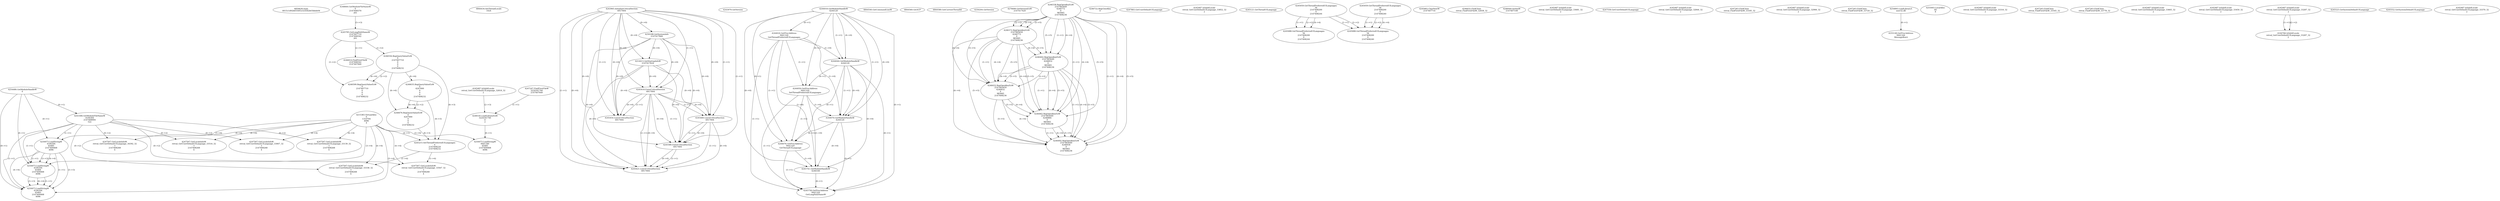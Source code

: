// Global SCDG with merge call
digraph {
	0 [label="6850628.main
0015c1d92b6550f1e3c4582b03bbde04"]
	1 [label="4254480.GetModuleHandleW
0"]
	2 [label="6844434.SetThreadLocale
1024"]
	3 [label="4243965.InitializeCriticalSection
6917004"]
	4 [label="4243979.GetVersion
"]
	5 [label="4244018.GetModuleHandleW
4244120"]
	6 [label="4244024.GetProcAddress
9441320
GetThreadPreferredUILanguages"]
	5 -> 6 [label="(0-->1)"]
	7 [label="4244044.GetModuleHandleW
4244120"]
	5 -> 7 [label="(1-->1)"]
	5 -> 7 [label="(0-->0)"]
	6 -> 7 [label="(1-->0)"]
	8 [label="4244050.GetProcAddress
9441320
SetThreadPreferredUILanguages"]
	5 -> 8 [label="(0-->1)"]
	6 -> 8 [label="(1-->1)"]
	7 -> 8 [label="(0-->1)"]
	9 [label="4244070.GetModuleHandleW
4244120"]
	5 -> 9 [label="(1-->1)"]
	7 -> 9 [label="(1-->1)"]
	5 -> 9 [label="(0-->0)"]
	6 -> 9 [label="(1-->0)"]
	7 -> 9 [label="(0-->0)"]
	8 -> 9 [label="(1-->0)"]
	10 [label="4244076.GetProcAddress
9441320
GetThreadUILanguage"]
	5 -> 10 [label="(0-->1)"]
	6 -> 10 [label="(1-->1)"]
	7 -> 10 [label="(0-->1)"]
	8 -> 10 [label="(1-->1)"]
	9 -> 10 [label="(0-->1)"]
	11 [label="4250188.GetSystemInfo
2147417660"]
	3 -> 11 [label="(0-->0)"]
	12 [label="6844540.GetCommandLineW
"]
	13 [label="4214413.GetStartupInfoW
2147417624"]
	3 -> 13 [label="(0-->0)"]
	11 -> 13 [label="(0-->0)"]
	14 [label="6844560.GetACP
"]
	15 [label="6844580.GetCurrentThreadId
"]
	16 [label="4250204.GetVersion
"]
	17 [label="4276690.GetVersionExW
2147417420"]
	18 [label="4243306.GetModuleFileNameW
4194304
2147408904
522"]
	1 -> 18 [label="(0-->1)"]
	19 [label="4248064.GetModuleFileNameW
0
2147408370
261"]
	20 [label="4215383.VirtualAlloc
0
1310704
4096
4"]
	21 [label="4246338.RegOpenKeyExW
2147483649
4246772
0
983065
2147408236"]
	22 [label="4246372.RegOpenKeyExW
2147483650
4246772
0
983065
2147408236"]
	21 -> 22 [label="(2-->2)"]
	21 -> 22 [label="(4-->4)"]
	21 -> 22 [label="(5-->5)"]
	23 [label="4246402.RegOpenKeyExW
2147483649
4246832
0
983065
2147408236"]
	21 -> 23 [label="(1-->1)"]
	21 -> 23 [label="(4-->4)"]
	22 -> 23 [label="(4-->4)"]
	21 -> 23 [label="(5-->5)"]
	22 -> 23 [label="(5-->5)"]
	24 [label="4246432.RegOpenKeyExW
2147483650
4246832
0
983065
2147408236"]
	22 -> 24 [label="(1-->1)"]
	23 -> 24 [label="(2-->2)"]
	21 -> 24 [label="(4-->4)"]
	22 -> 24 [label="(4-->4)"]
	23 -> 24 [label="(4-->4)"]
	21 -> 24 [label="(5-->5)"]
	22 -> 24 [label="(5-->5)"]
	23 -> 24 [label="(5-->5)"]
	25 [label="4246462.RegOpenKeyExW
2147483649
4246884
0
983065
2147408236"]
	21 -> 25 [label="(1-->1)"]
	23 -> 25 [label="(1-->1)"]
	21 -> 25 [label="(4-->4)"]
	22 -> 25 [label="(4-->4)"]
	23 -> 25 [label="(4-->4)"]
	24 -> 25 [label="(4-->4)"]
	21 -> 25 [label="(5-->5)"]
	22 -> 25 [label="(5-->5)"]
	23 -> 25 [label="(5-->5)"]
	24 -> 25 [label="(5-->5)"]
	26 [label="4245741.GetModuleHandleW
4246160"]
	5 -> 26 [label="(0-->0)"]
	6 -> 26 [label="(1-->0)"]
	7 -> 26 [label="(0-->0)"]
	8 -> 26 [label="(1-->0)"]
	9 -> 26 [label="(0-->0)"]
	10 -> 26 [label="(1-->0)"]
	27 [label="4245758.GetProcAddress
9441320
GetLongPathNameW"]
	5 -> 27 [label="(0-->1)"]
	6 -> 27 [label="(1-->1)"]
	7 -> 27 [label="(0-->1)"]
	8 -> 27 [label="(1-->1)"]
	9 -> 27 [label="(0-->1)"]
	10 -> 27 [label="(1-->1)"]
	26 -> 27 [label="(0-->1)"]
	28 [label="4245785.GetLongPathNameW
2147407710
2147406542
261"]
	19 -> 28 [label="(3-->3)"]
	29 [label="4246556.RegQueryValueExW
0
2147407710
0
0
0
2147408232"]
	28 -> 29 [label="(1-->2)"]
	30 [label="4246635.RegQueryValueExW
0
4247000
0
0
0
2147408232"]
	29 -> 30 [label="(6-->6)"]
	31 [label="4246722.RegCloseKey
0"]
	32 [label="4247883.GetUserDefaultUILanguage
"]
	33 [label="4245418.EnterCriticalSection
6917004"]
	3 -> 33 [label="(1-->1)"]
	3 -> 33 [label="(0-->0)"]
	11 -> 33 [label="(0-->0)"]
	13 -> 33 [label="(0-->0)"]
	34 [label="4245469.LeaveCriticalSection
6917004"]
	3 -> 34 [label="(1-->1)"]
	33 -> 34 [label="(1-->1)"]
	3 -> 34 [label="(0-->0)"]
	11 -> 34 [label="(0-->0)"]
	13 -> 34 [label="(0-->0)"]
	33 -> 34 [label="(0-->0)"]
	35 [label="4245487.IsValidLocale
retval_GetUserDefaultUILanguage_33852_32
2"]
	36 [label="4245121.GetThreadUILanguage
"]
	37 [label="4245059.GetThreadPreferredUILanguages
56
2147408200
0
2147408244"]
	38 [label="4245683.CharNextW
2147407716"]
	39 [label="4246014.FindFirstFileW
2147406542
2147407064"]
	28 -> 39 [label="(2-->1)"]
	40 [label="4246032.FindClose
retval_FindFirstFileW_32838_32"]
	41 [label="4246044.lstrlenW
2147407108"]
	42 [label="4245487.IsValidLocale
retval_GetUserDefaultUILanguage_33681_32
2"]
	43 [label="4245059.GetThreadPreferredUILanguages
56
2147408200
0
2147408240"]
	44 [label="4245580.EnterCriticalSection
6917004"]
	3 -> 44 [label="(1-->1)"]
	33 -> 44 [label="(1-->1)"]
	34 -> 44 [label="(1-->1)"]
	3 -> 44 [label="(0-->0)"]
	11 -> 44 [label="(0-->0)"]
	13 -> 44 [label="(0-->0)"]
	33 -> 44 [label="(0-->0)"]
	34 -> 44 [label="(0-->0)"]
	45 [label="4245621.LeaveCriticalSection
6917004"]
	3 -> 45 [label="(1-->1)"]
	33 -> 45 [label="(1-->1)"]
	34 -> 45 [label="(1-->1)"]
	44 -> 45 [label="(1-->1)"]
	3 -> 45 [label="(0-->0)"]
	11 -> 45 [label="(0-->0)"]
	13 -> 45 [label="(0-->0)"]
	33 -> 45 [label="(0-->0)"]
	34 -> 45 [label="(0-->0)"]
	44 -> 45 [label="(0-->0)"]
	46 [label="4247558.GetUserDefaultUILanguage
"]
	47 [label="4247567.GetLocaleInfoW
retval_GetUserDefaultUILanguage_34392_32
3
2147408268
4"]
	18 -> 47 [label="(0-->2)"]
	20 -> 47 [label="(4-->4)"]
	48 [label="4246676.RegQueryValueExW
0
4247000
0
0
0
2147408232"]
	30 -> 48 [label="(2-->2)"]
	29 -> 48 [label="(6-->6)"]
	30 -> 48 [label="(6-->6)"]
	49 [label="4245487.IsValidLocale
retval_GetUserDefaultUILanguage_32844_32
2"]
	50 [label="4245215.SetThreadPreferredUILanguages
4
2147408220
2147408232"]
	20 -> 50 [label="(4-->1)"]
	29 -> 50 [label="(6-->3)"]
	30 -> 50 [label="(6-->3)"]
	48 -> 50 [label="(6-->3)"]
	51 [label="4245088.GetThreadPreferredUILanguages
56
2147408200
0
2147408240"]
	37 -> 51 [label="(1-->1)"]
	43 -> 51 [label="(1-->1)"]
	37 -> 51 [label="(2-->2)"]
	43 -> 51 [label="(2-->2)"]
	43 -> 51 [label="(4-->4)"]
	52 [label="4247567.GetLocaleInfoW
retval_GetUserDefaultUILanguage_33336_32
3
2147408268
4"]
	18 -> 52 [label="(0-->2)"]
	20 -> 52 [label="(4-->4)"]
	50 -> 52 [label="(1-->4)"]
	53 [label="4247247.FindFirstFileW
3224341740
2147407640"]
	54 [label="4250073.LoadStringW
4194304
65485
2147409468
4096"]
	1 -> 54 [label="(0-->1)"]
	18 -> 54 [label="(1-->1)"]
	20 -> 54 [label="(3-->4)"]
	55 [label="4250073.LoadStringW
4194304
65484
2147409468
4096"]
	1 -> 55 [label="(0-->1)"]
	18 -> 55 [label="(1-->1)"]
	54 -> 55 [label="(1-->1)"]
	54 -> 55 [label="(3-->3)"]
	20 -> 55 [label="(3-->4)"]
	54 -> 55 [label="(4-->4)"]
	56 [label="4250073.LoadStringW
4194304
65483
2147409468
4096"]
	1 -> 56 [label="(0-->1)"]
	18 -> 56 [label="(1-->1)"]
	54 -> 56 [label="(1-->1)"]
	55 -> 56 [label="(1-->1)"]
	54 -> 56 [label="(3-->3)"]
	55 -> 56 [label="(3-->3)"]
	20 -> 56 [label="(3-->4)"]
	54 -> 56 [label="(4-->4)"]
	55 -> 56 [label="(4-->4)"]
	57 [label="4245487.IsValidLocale
retval_GetUserDefaultUILanguage_32818_32
2"]
	58 [label="4247567.GetLocaleInfoW
retval_GetUserDefaultUILanguage_33067_32
3
2147408268
4"]
	18 -> 58 [label="(0-->2)"]
	20 -> 58 [label="(4-->4)"]
	59 [label="4247263.FindClose
retval_FindFirstFileW_33185_32"]
	60 [label="4248145.LoadLibraryExW
3224341740
0
2"]
	53 -> 60 [label="(1-->1)"]
	57 -> 60 [label="(2-->3)"]
	61 [label="4250073.LoadStringW
9441340
65485
2147409468
4096"]
	60 -> 61 [label="(0-->1)"]
	20 -> 61 [label="(3-->4)"]
	62 [label="4246599.RegQueryValueExW
0
2147407710
0
0
0
2147408232"]
	28 -> 62 [label="(1-->2)"]
	29 -> 62 [label="(2-->2)"]
	29 -> 62 [label="(6-->6)"]
	63 [label="4245487.IsValidLocale
retval_GetUserDefaultUILanguage_32906_32
2"]
	64 [label="4245088.GetThreadPreferredUILanguages
56
2147408200
0
2147408244"]
	37 -> 64 [label="(1-->1)"]
	37 -> 64 [label="(2-->2)"]
	37 -> 64 [label="(4-->4)"]
	65 [label="4247567.GetLocaleInfoW
retval_GetUserDefaultUILanguage_33567_32
3
2147408268
4"]
	18 -> 65 [label="(0-->2)"]
	20 -> 65 [label="(4-->4)"]
	50 -> 65 [label="(1-->4)"]
	66 [label="4247263.FindClose
retval_FindFirstFileW_33720_32"]
	67 [label="4254893.LoadLibraryA
user32.dll"]
	68 [label="4255003.LocalAlloc
64
8"]
	69 [label="4255148.GetProcAddress
9441344
MessageBoxA"]
	67 -> 69 [label="(0-->1)"]
	70 [label="4246492.RegOpenKeyExW
2147483649
4246936
0
983065
2147408236"]
	21 -> 70 [label="(1-->1)"]
	23 -> 70 [label="(1-->1)"]
	25 -> 70 [label="(1-->1)"]
	21 -> 70 [label="(4-->4)"]
	22 -> 70 [label="(4-->4)"]
	23 -> 70 [label="(4-->4)"]
	24 -> 70 [label="(4-->4)"]
	25 -> 70 [label="(4-->4)"]
	21 -> 70 [label="(5-->5)"]
	22 -> 70 [label="(5-->5)"]
	23 -> 70 [label="(5-->5)"]
	24 -> 70 [label="(5-->5)"]
	25 -> 70 [label="(5-->5)"]
	71 [label="4245487.IsValidLocale
retval_GetUserDefaultUILanguage_33316_32
2"]
	72 [label="4247567.GetLocaleInfoW
retval_GetUserDefaultUILanguage_33516_32
3
2147408268
4"]
	18 -> 72 [label="(0-->2)"]
	20 -> 72 [label="(4-->4)"]
	73 [label="4247263.FindClose
retval_FindFirstFileW_33545_32"]
	74 [label="4245454.LeaveCriticalSection
6917004"]
	3 -> 74 [label="(1-->1)"]
	33 -> 74 [label="(1-->1)"]
	3 -> 74 [label="(0-->0)"]
	11 -> 74 [label="(0-->0)"]
	13 -> 74 [label="(0-->0)"]
	33 -> 74 [label="(0-->0)"]
	75 [label="4247567.GetLocaleInfoW
retval_GetUserDefaultUILanguage_33139_32
3
2147408268
4"]
	18 -> 75 [label="(0-->2)"]
	20 -> 75 [label="(4-->4)"]
	76 [label="4247263.FindClose
retval_FindFirstFileW_33778_32"]
	77 [label="4245487.IsValidLocale
retval_GetUserDefaultUILanguage_33665_32
2"]
	78 [label="4245487.IsValidLocale
retval_GetUserDefaultUILanguage_33450_32
2"]
	79 [label="4245487.IsValidLocale
retval_GetUserDefaultUILanguage_33287_32
2"]
	80 [label="4244766.IsValidLocale
retval_GetUserDefaultUILanguage_33287_32
2"]
	79 -> 80 [label="(1-->1)"]
	79 -> 80 [label="(2-->2)"]
	81 [label="4245525.GetSystemDefaultUILanguage
"]
	82 [label="4245552.GetSystemDefaultUILanguage
"]
	83 [label="4245487.IsValidLocale
retval_GetUserDefaultUILanguage_33370_32
2"]
}
